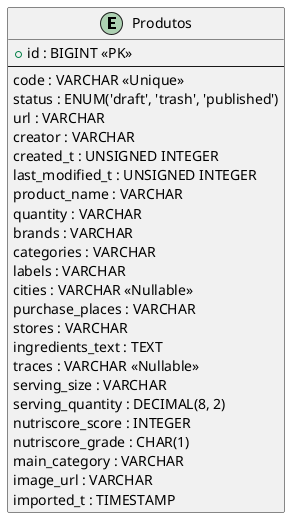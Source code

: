 @startuml
entity "Produtos" as Produtos {
    + id : BIGINT <<PK>>
    --
    code : VARCHAR <<Unique>>
    status : ENUM('draft', 'trash', 'published')
    url : VARCHAR
    creator : VARCHAR
    created_t : UNSIGNED INTEGER
    last_modified_t : UNSIGNED INTEGER
    product_name : VARCHAR
    quantity : VARCHAR
    brands : VARCHAR
    categories : VARCHAR
    labels : VARCHAR
    cities : VARCHAR <<Nullable>>
    purchase_places : VARCHAR
    stores : VARCHAR
    ingredients_text : TEXT
    traces : VARCHAR <<Nullable>>
    serving_size : VARCHAR
    serving_quantity : DECIMAL(8, 2)
    nutriscore_score : INTEGER
    nutriscore_grade : CHAR(1)
    main_category : VARCHAR
    image_url : VARCHAR
    imported_t : TIMESTAMP
}

@enduml
